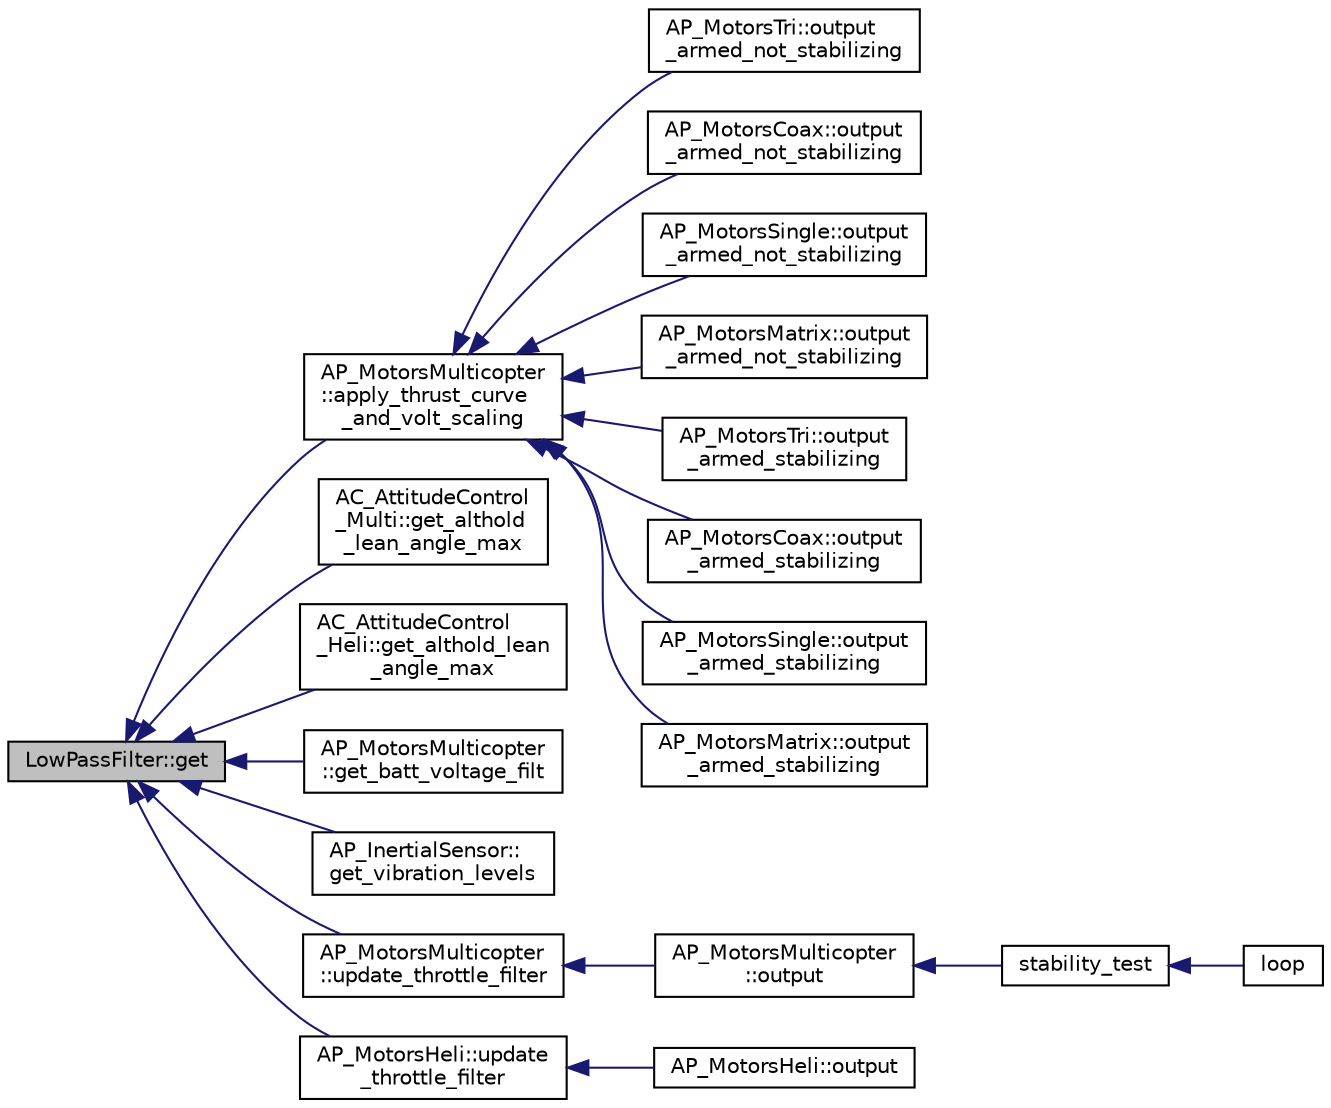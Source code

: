 digraph "LowPassFilter::get"
{
 // INTERACTIVE_SVG=YES
  edge [fontname="Helvetica",fontsize="10",labelfontname="Helvetica",labelfontsize="10"];
  node [fontname="Helvetica",fontsize="10",shape=record];
  rankdir="LR";
  Node1 [label="LowPassFilter::get",height=0.2,width=0.4,color="black", fillcolor="grey75", style="filled", fontcolor="black"];
  Node1 -> Node2 [dir="back",color="midnightblue",fontsize="10",style="solid",fontname="Helvetica"];
  Node2 [label="AP_MotorsMulticopter\l::apply_thrust_curve\l_and_volt_scaling",height=0.2,width=0.4,color="black", fillcolor="white", style="filled",URL="$classAP__MotorsMulticopter.html#a2e22f00e020646278cca374f5e8da94d"];
  Node2 -> Node3 [dir="back",color="midnightblue",fontsize="10",style="solid",fontname="Helvetica"];
  Node3 [label="AP_MotorsTri::output\l_armed_not_stabilizing",height=0.2,width=0.4,color="black", fillcolor="white", style="filled",URL="$classAP__MotorsTri.html#a5fb3552662e9242267eedd461d64fe4c"];
  Node2 -> Node4 [dir="back",color="midnightblue",fontsize="10",style="solid",fontname="Helvetica"];
  Node4 [label="AP_MotorsCoax::output\l_armed_not_stabilizing",height=0.2,width=0.4,color="black", fillcolor="white", style="filled",URL="$classAP__MotorsCoax.html#af0309d34188f4f427fd1197ea768f2ea"];
  Node2 -> Node5 [dir="back",color="midnightblue",fontsize="10",style="solid",fontname="Helvetica"];
  Node5 [label="AP_MotorsSingle::output\l_armed_not_stabilizing",height=0.2,width=0.4,color="black", fillcolor="white", style="filled",URL="$classAP__MotorsSingle.html#a407007cbe551ef339131c7b66a0e5955"];
  Node2 -> Node6 [dir="back",color="midnightblue",fontsize="10",style="solid",fontname="Helvetica"];
  Node6 [label="AP_MotorsMatrix::output\l_armed_not_stabilizing",height=0.2,width=0.4,color="black", fillcolor="white", style="filled",URL="$classAP__MotorsMatrix.html#a54ae23df7be61c1fdc80ffe831383f4b"];
  Node2 -> Node7 [dir="back",color="midnightblue",fontsize="10",style="solid",fontname="Helvetica"];
  Node7 [label="AP_MotorsTri::output\l_armed_stabilizing",height=0.2,width=0.4,color="black", fillcolor="white", style="filled",URL="$classAP__MotorsTri.html#adb1243ee8f1454434568fc5113fcfa83"];
  Node2 -> Node8 [dir="back",color="midnightblue",fontsize="10",style="solid",fontname="Helvetica"];
  Node8 [label="AP_MotorsCoax::output\l_armed_stabilizing",height=0.2,width=0.4,color="black", fillcolor="white", style="filled",URL="$classAP__MotorsCoax.html#a11539f6cae3db5ab262c2918c2ee6657"];
  Node2 -> Node9 [dir="back",color="midnightblue",fontsize="10",style="solid",fontname="Helvetica"];
  Node9 [label="AP_MotorsSingle::output\l_armed_stabilizing",height=0.2,width=0.4,color="black", fillcolor="white", style="filled",URL="$classAP__MotorsSingle.html#aa687f46ca430b67757cb2a76220cf0d5"];
  Node2 -> Node10 [dir="back",color="midnightblue",fontsize="10",style="solid",fontname="Helvetica"];
  Node10 [label="AP_MotorsMatrix::output\l_armed_stabilizing",height=0.2,width=0.4,color="black", fillcolor="white", style="filled",URL="$classAP__MotorsMatrix.html#a32cad7f12087bf7106fe70a8d40f7419"];
  Node1 -> Node11 [dir="back",color="midnightblue",fontsize="10",style="solid",fontname="Helvetica"];
  Node11 [label="AC_AttitudeControl\l_Multi::get_althold\l_lean_angle_max",height=0.2,width=0.4,color="black", fillcolor="white", style="filled",URL="$classAC__AttitudeControl__Multi.html#a6984cb94224f30ceefbfed1d7755e4ab"];
  Node1 -> Node12 [dir="back",color="midnightblue",fontsize="10",style="solid",fontname="Helvetica"];
  Node12 [label="AC_AttitudeControl\l_Heli::get_althold_lean\l_angle_max",height=0.2,width=0.4,color="black", fillcolor="white", style="filled",URL="$classAC__AttitudeControl__Heli.html#a7fbd7d103c5d67fd0ae25def0305ea83"];
  Node1 -> Node13 [dir="back",color="midnightblue",fontsize="10",style="solid",fontname="Helvetica"];
  Node13 [label="AP_MotorsMulticopter\l::get_batt_voltage_filt",height=0.2,width=0.4,color="black", fillcolor="white", style="filled",URL="$classAP__MotorsMulticopter.html#a154836cf2746a2fb0909f2f89c970368"];
  Node1 -> Node14 [dir="back",color="midnightblue",fontsize="10",style="solid",fontname="Helvetica"];
  Node14 [label="AP_InertialSensor::\lget_vibration_levels",height=0.2,width=0.4,color="black", fillcolor="white", style="filled",URL="$classAP__InertialSensor.html#aa953449988d17875246a4ee38427d4af"];
  Node1 -> Node15 [dir="back",color="midnightblue",fontsize="10",style="solid",fontname="Helvetica"];
  Node15 [label="AP_MotorsMulticopter\l::update_throttle_filter",height=0.2,width=0.4,color="black", fillcolor="white", style="filled",URL="$classAP__MotorsMulticopter.html#abf6f8e888f48855f4f47d39efe0fd4a1"];
  Node15 -> Node16 [dir="back",color="midnightblue",fontsize="10",style="solid",fontname="Helvetica"];
  Node16 [label="AP_MotorsMulticopter\l::output",height=0.2,width=0.4,color="black", fillcolor="white", style="filled",URL="$classAP__MotorsMulticopter.html#aaf6c07b5dc56f5a91988bf7cccbbe067"];
  Node16 -> Node17 [dir="back",color="midnightblue",fontsize="10",style="solid",fontname="Helvetica"];
  Node17 [label="stability_test",height=0.2,width=0.4,color="black", fillcolor="white", style="filled",URL="$AP__Motors__test_8cpp.html#a7f47bb79f883994514efee9d8de3ec0c"];
  Node17 -> Node18 [dir="back",color="midnightblue",fontsize="10",style="solid",fontname="Helvetica"];
  Node18 [label="loop",height=0.2,width=0.4,color="black", fillcolor="white", style="filled",URL="$AP__Motors__test_8cpp.html#afe461d27b9c48d5921c00d521181f12f"];
  Node1 -> Node19 [dir="back",color="midnightblue",fontsize="10",style="solid",fontname="Helvetica"];
  Node19 [label="AP_MotorsHeli::update\l_throttle_filter",height=0.2,width=0.4,color="black", fillcolor="white", style="filled",URL="$classAP__MotorsHeli.html#a5ed8521057219c21ce54ff5271237cb4"];
  Node19 -> Node20 [dir="back",color="midnightblue",fontsize="10",style="solid",fontname="Helvetica"];
  Node20 [label="AP_MotorsHeli::output",height=0.2,width=0.4,color="black", fillcolor="white", style="filled",URL="$classAP__MotorsHeli.html#aabf1cf894dcf76abdb3683a5d68840de"];
}
